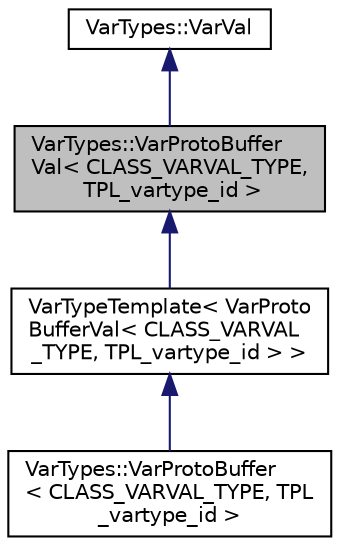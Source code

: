 digraph "VarTypes::VarProtoBufferVal&lt; CLASS_VARVAL_TYPE, TPL_vartype_id &gt;"
{
 // INTERACTIVE_SVG=YES
  edge [fontname="Helvetica",fontsize="10",labelfontname="Helvetica",labelfontsize="10"];
  node [fontname="Helvetica",fontsize="10",shape=record];
  Node1 [label="VarTypes::VarProtoBuffer\lVal\< CLASS_VARVAL_TYPE,\l TPL_vartype_id \>",height=0.2,width=0.4,color="black", fillcolor="grey75", style="filled", fontcolor="black"];
  Node2 -> Node1 [dir="back",color="midnightblue",fontsize="10",style="solid",fontname="Helvetica"];
  Node2 [label="VarTypes::VarVal",height=0.2,width=0.4,color="black", fillcolor="white", style="filled",URL="$d6/de8/class_var_types_1_1_var_val.html"];
  Node1 -> Node3 [dir="back",color="midnightblue",fontsize="10",style="solid",fontname="Helvetica"];
  Node3 [label="VarTypeTemplate\< VarProto\lBufferVal\< CLASS_VARVAL\l_TYPE, TPL_vartype_id \> \>",height=0.2,width=0.4,color="black", fillcolor="white", style="filled",URL="$d7/d38/class_var_types_1_1_var_type_template.html"];
  Node3 -> Node4 [dir="back",color="midnightblue",fontsize="10",style="solid",fontname="Helvetica"];
  Node4 [label="VarTypes::VarProtoBuffer\l\< CLASS_VARVAL_TYPE, TPL\l_vartype_id \>",height=0.2,width=0.4,color="black", fillcolor="white", style="filled",URL="$dc/d0b/class_var_types_1_1_var_proto_buffer.html",tooltip="A Vartype for storing integers. "];
}
